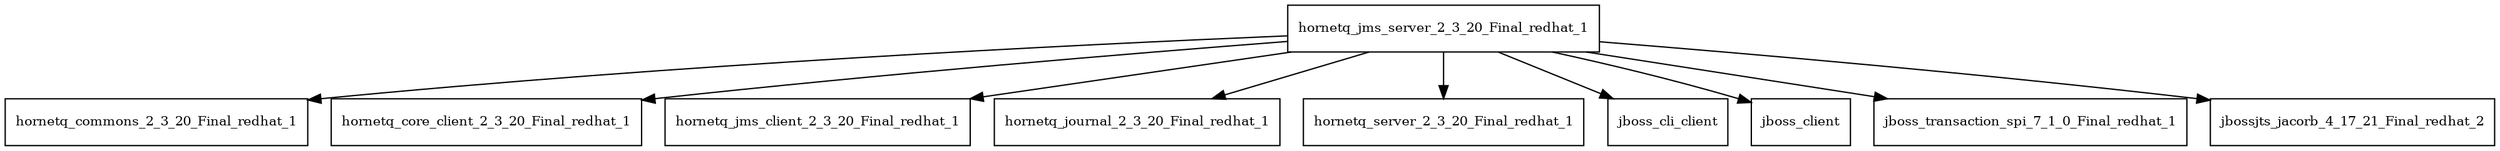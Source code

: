 digraph hornetq_jms_server_2_3_20_Final_redhat_1_dependencies {
  node [shape = box, fontsize=10.0];
  hornetq_jms_server_2_3_20_Final_redhat_1 -> hornetq_commons_2_3_20_Final_redhat_1;
  hornetq_jms_server_2_3_20_Final_redhat_1 -> hornetq_core_client_2_3_20_Final_redhat_1;
  hornetq_jms_server_2_3_20_Final_redhat_1 -> hornetq_jms_client_2_3_20_Final_redhat_1;
  hornetq_jms_server_2_3_20_Final_redhat_1 -> hornetq_journal_2_3_20_Final_redhat_1;
  hornetq_jms_server_2_3_20_Final_redhat_1 -> hornetq_server_2_3_20_Final_redhat_1;
  hornetq_jms_server_2_3_20_Final_redhat_1 -> jboss_cli_client;
  hornetq_jms_server_2_3_20_Final_redhat_1 -> jboss_client;
  hornetq_jms_server_2_3_20_Final_redhat_1 -> jboss_transaction_spi_7_1_0_Final_redhat_1;
  hornetq_jms_server_2_3_20_Final_redhat_1 -> jbossjts_jacorb_4_17_21_Final_redhat_2;
}

